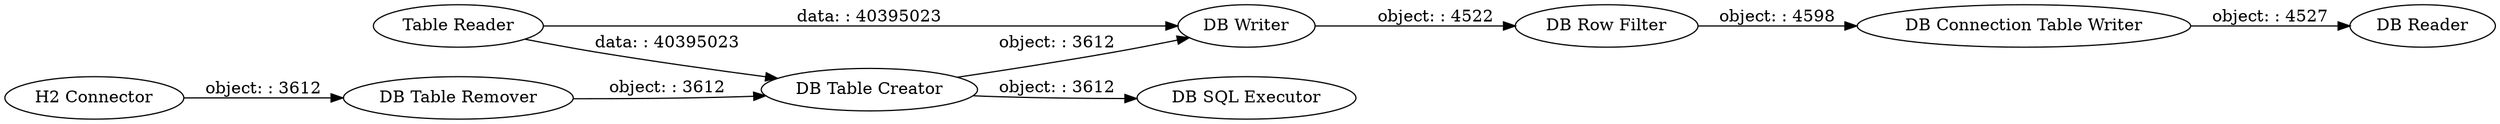 digraph {
	"6417935087879438511_3" [label="DB Table Remover"]
	"6417935087879438511_1" [label="Table Reader"]
	"6417935087879438511_11" [label="DB Connection Table Writer"]
	"6417935087879438511_12" [label="DB Reader"]
	"6417935087879438511_5" [label="DB Table Creator"]
	"6417935087879438511_6" [label="DB Writer"]
	"6417935087879438511_10" [label="DB Row Filter"]
	"6417935087879438511_13" [label="DB SQL Executor"]
	"6417935087879438511_2" [label="H2 Connector"]
	"6417935087879438511_2" -> "6417935087879438511_3" [label="object: : 3612"]
	"6417935087879438511_5" -> "6417935087879438511_13" [label="object: : 3612"]
	"6417935087879438511_10" -> "6417935087879438511_11" [label="object: : 4598"]
	"6417935087879438511_1" -> "6417935087879438511_5" [label="data: : 40395023"]
	"6417935087879438511_5" -> "6417935087879438511_6" [label="object: : 3612"]
	"6417935087879438511_11" -> "6417935087879438511_12" [label="object: : 4527"]
	"6417935087879438511_1" -> "6417935087879438511_6" [label="data: : 40395023"]
	"6417935087879438511_3" -> "6417935087879438511_5" [label="object: : 3612"]
	"6417935087879438511_6" -> "6417935087879438511_10" [label="object: : 4522"]
	rankdir=LR
}

